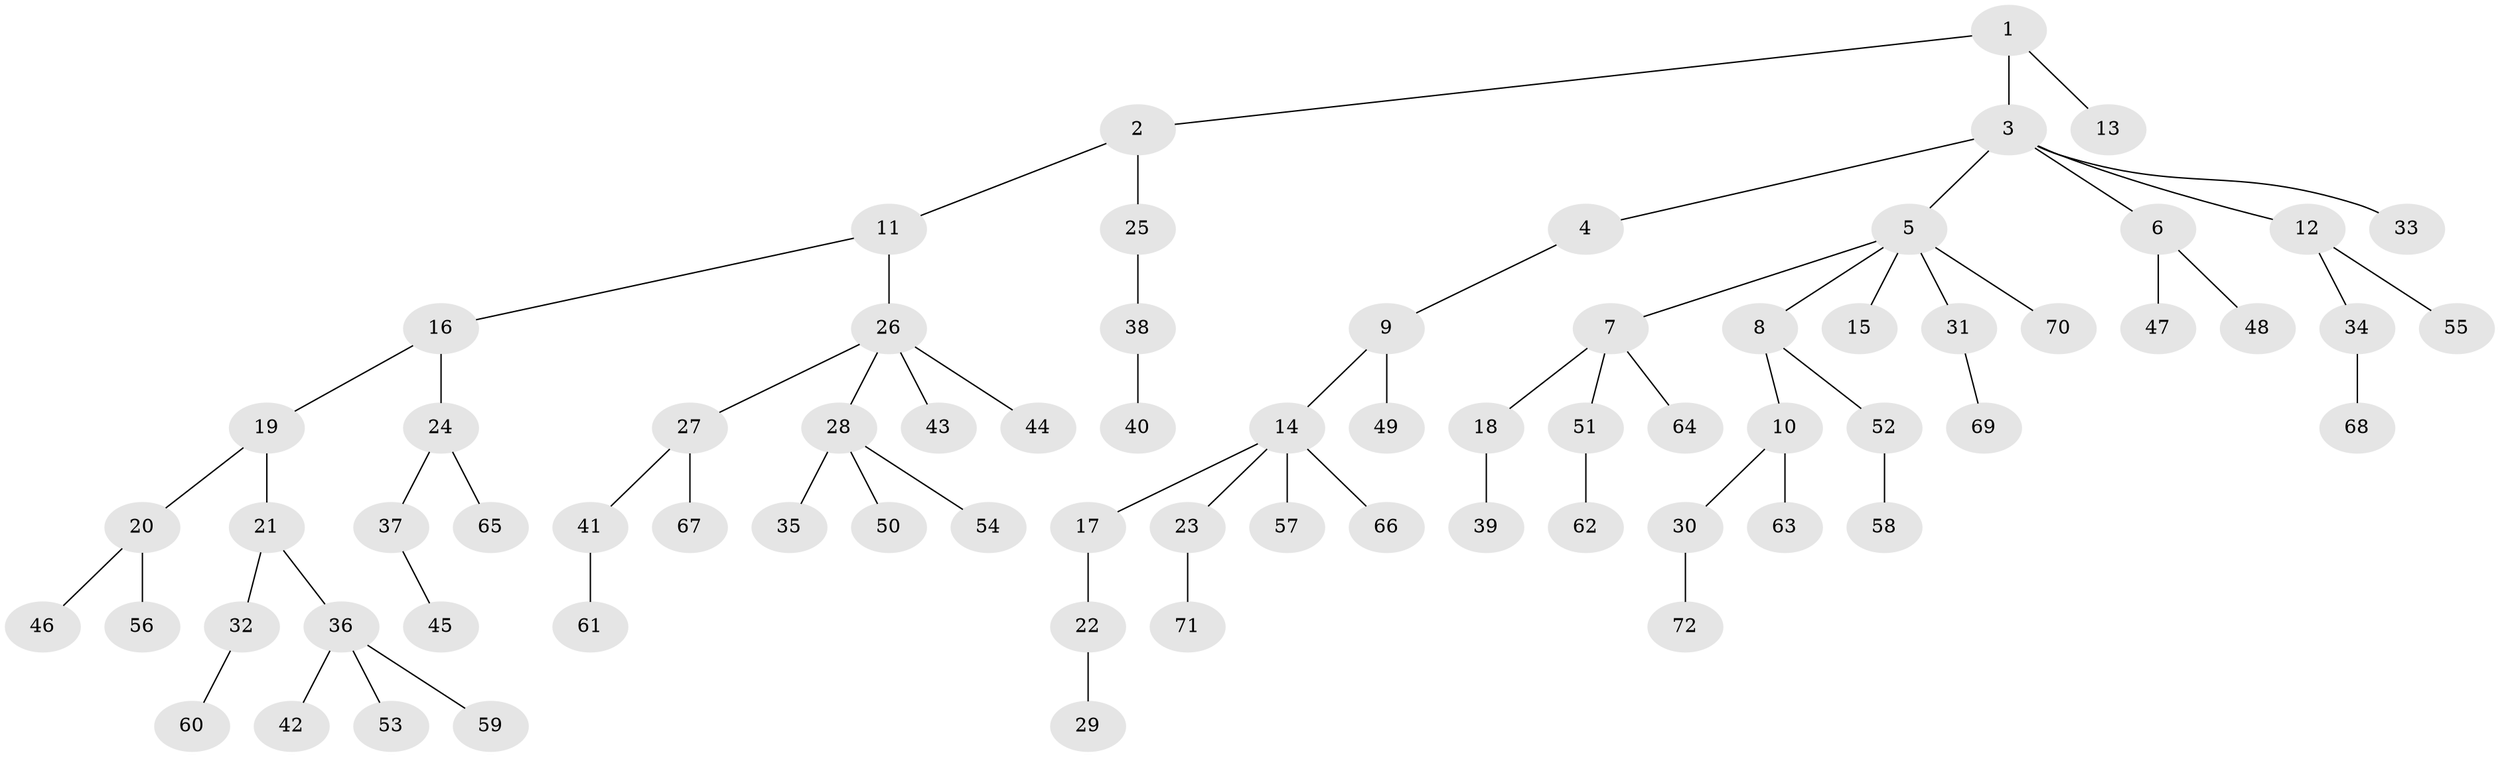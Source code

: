 // coarse degree distribution, {4: 0.1111111111111111, 2: 0.16666666666666666, 3: 0.16666666666666666, 1: 0.5277777777777778, 5: 0.027777777777777776}
// Generated by graph-tools (version 1.1) at 2025/37/03/04/25 23:37:22]
// undirected, 72 vertices, 71 edges
graph export_dot {
  node [color=gray90,style=filled];
  1;
  2;
  3;
  4;
  5;
  6;
  7;
  8;
  9;
  10;
  11;
  12;
  13;
  14;
  15;
  16;
  17;
  18;
  19;
  20;
  21;
  22;
  23;
  24;
  25;
  26;
  27;
  28;
  29;
  30;
  31;
  32;
  33;
  34;
  35;
  36;
  37;
  38;
  39;
  40;
  41;
  42;
  43;
  44;
  45;
  46;
  47;
  48;
  49;
  50;
  51;
  52;
  53;
  54;
  55;
  56;
  57;
  58;
  59;
  60;
  61;
  62;
  63;
  64;
  65;
  66;
  67;
  68;
  69;
  70;
  71;
  72;
  1 -- 2;
  1 -- 3;
  1 -- 13;
  2 -- 11;
  2 -- 25;
  3 -- 4;
  3 -- 5;
  3 -- 6;
  3 -- 12;
  3 -- 33;
  4 -- 9;
  5 -- 7;
  5 -- 8;
  5 -- 15;
  5 -- 31;
  5 -- 70;
  6 -- 47;
  6 -- 48;
  7 -- 18;
  7 -- 51;
  7 -- 64;
  8 -- 10;
  8 -- 52;
  9 -- 14;
  9 -- 49;
  10 -- 30;
  10 -- 63;
  11 -- 16;
  11 -- 26;
  12 -- 34;
  12 -- 55;
  14 -- 17;
  14 -- 23;
  14 -- 57;
  14 -- 66;
  16 -- 19;
  16 -- 24;
  17 -- 22;
  18 -- 39;
  19 -- 20;
  19 -- 21;
  20 -- 46;
  20 -- 56;
  21 -- 32;
  21 -- 36;
  22 -- 29;
  23 -- 71;
  24 -- 37;
  24 -- 65;
  25 -- 38;
  26 -- 27;
  26 -- 28;
  26 -- 43;
  26 -- 44;
  27 -- 41;
  27 -- 67;
  28 -- 35;
  28 -- 50;
  28 -- 54;
  30 -- 72;
  31 -- 69;
  32 -- 60;
  34 -- 68;
  36 -- 42;
  36 -- 53;
  36 -- 59;
  37 -- 45;
  38 -- 40;
  41 -- 61;
  51 -- 62;
  52 -- 58;
}
